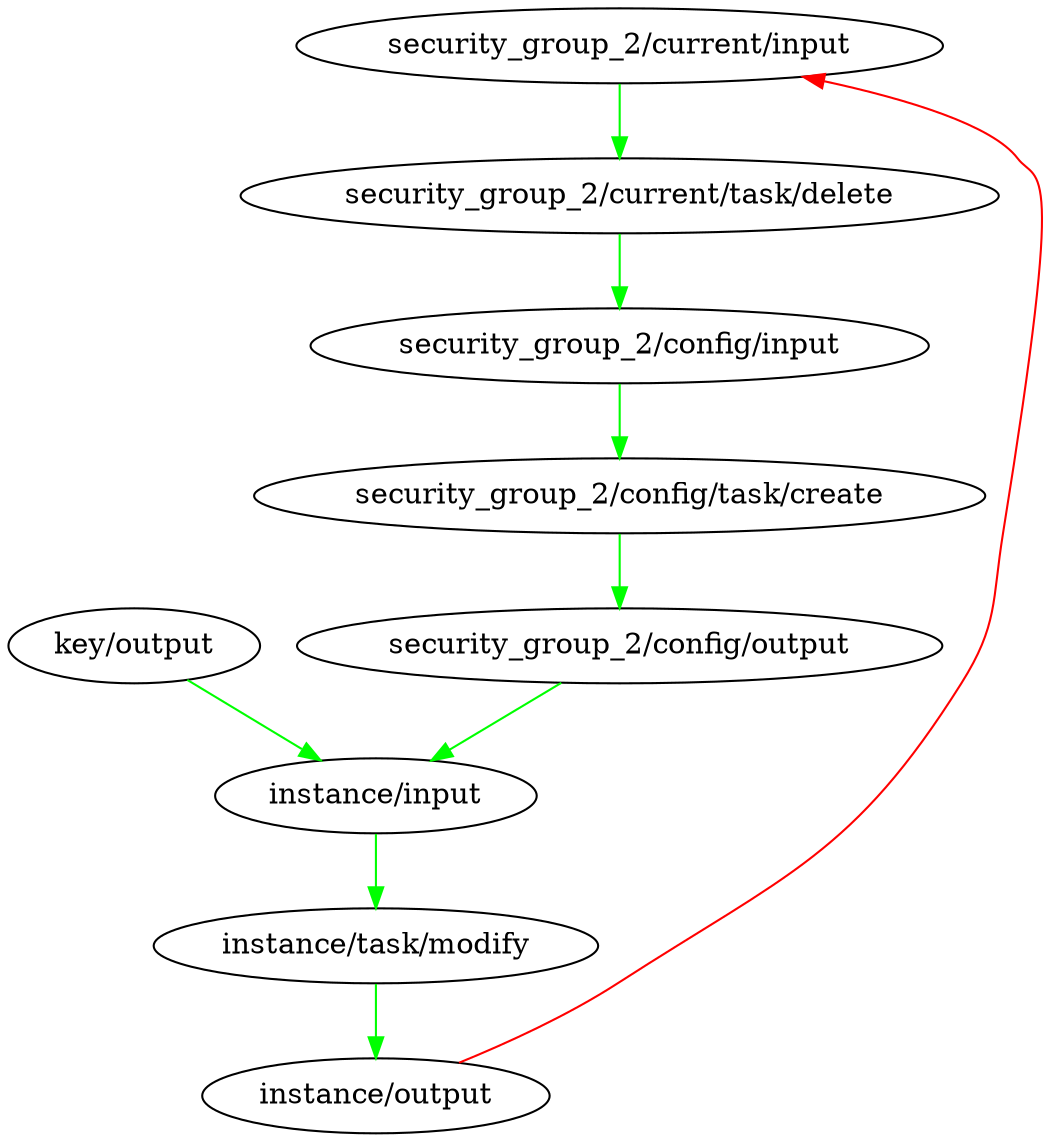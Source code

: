 digraph {
	"key/output"
	"security_group_2/current/input"
	"security_group_2/current/task/delete"
	"security_group_2/config/input"
	"security_group_2/config/output"
	"security_group_2/config/task/create"
	"instance/input"
	"instance/output"
	"instance/task/modify"
	"key/output" -> "instance/input" [color=green]
	"security_group_2/current/input" -> "security_group_2/current/task/delete" [color=green]
	"security_group_2/current/task/delete" -> "security_group_2/config/input" [color=green]
	"security_group_2/config/input" -> "security_group_2/config/task/create" [color=green]
	"security_group_2/config/output" -> "instance/input" [color=green]
	"security_group_2/config/task/create" -> "security_group_2/config/output" [color=green]
	"instance/input" -> "instance/task/modify" [color=green]
	"instance/output" -> "security_group_2/current/input" [color=red constraint=false]
	"instance/task/modify" -> "instance/output" [color=green]
}
